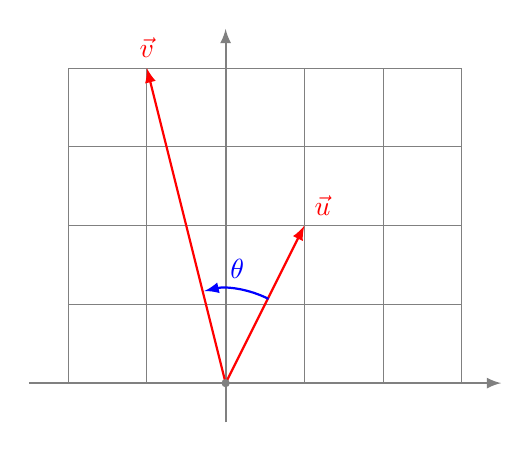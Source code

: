 ﻿\begin{tikzpicture}
     \draw[thin, gray] (-2,0) grid ++(5,4) ;

      \draw[->,>=latex,thick, gray] (-2.5,0)--(3.5,0);% node[below,black] {$x$};
      \draw[->,>=latex,thick, gray] (0,-0.5)--(0,4.5); % node[right,black] {$y$};



   \draw[->,>=latex,thick, red] (0,0)--(1,2) node[above right] {$\vec u$};
   \draw[->,>=latex,thick, red] (0,0)--(-1,4) node[above] {$\vec v$};
   \draw[->, >=latex, thick, blue] (63:1.2) arc(63:103:1.2) node[blue,midway,above] {$\theta$};
   \fill[gray] (0,0) circle (1.5pt);
\end{tikzpicture}
